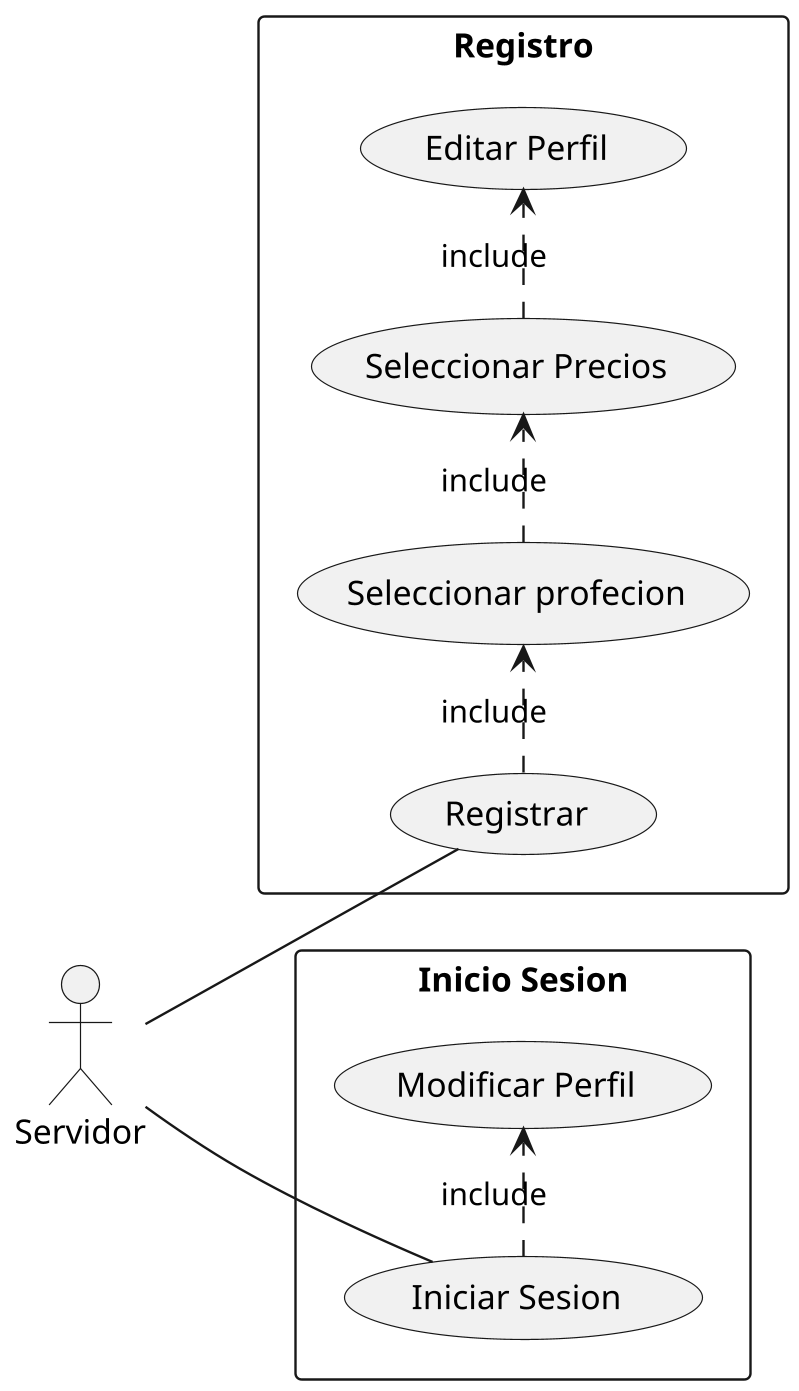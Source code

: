 @startuml casoUso
scale 800 width
left to right direction
skinparam packageStyle rect
actor "Servidor" as server
rectangle Registro {
    server -- (Registrar)
    (Registrar) .> (Seleccionar profecion): include
    (Seleccionar profecion) .> (Seleccionar Precios): include
    (Seleccionar Precios) .> (Editar Perfil): include
}

rectangle "Inicio Sesion" {
    server -- (Iniciar Sesion)
    (Iniciar Sesion) .> (Modificar Perfil): include
}

@enduml